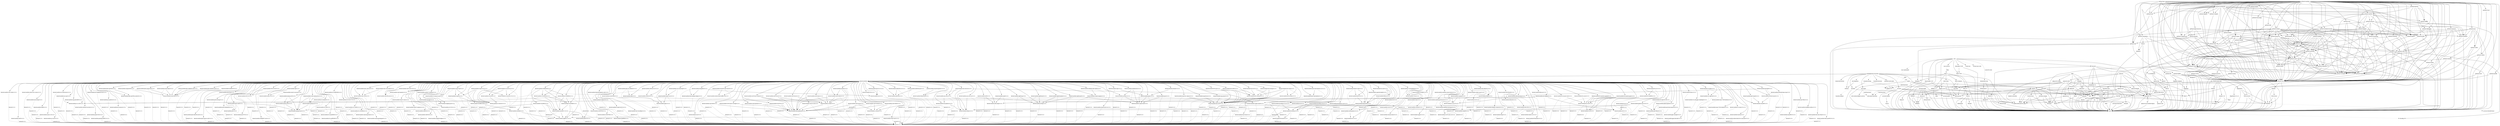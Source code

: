 digraph depends {
    node [shape=plaintext]
"busybox" -> "busybox-udhcpc" [style=dotted]
"busybox-hwclock" -> "update-rc.d" [style=dotted]
"busybox" -> "libc6"
"busybox-syslog" -> "busybox"
"busybox-syslog" -> "update-alternatives-opkg"
"busybox-syslog" -> "update-rc.d" [style=dotted]
"busybox" -> "update-alternatives-opkg"
"ca-certificates" -> "openssl"
"ca-certificates" -> "openssl-bin"
"dbus-1" -> "dbus-common"
"dbus-1" -> "dbus-tools"
"dbus-1" -> "initscripts-functions" [label="initd-functions"] [style=dashed]
"dbus-1" -> "libc6"
"dbus-1" -> "libdbus-1-3"
"dbus-1" -> "libexpat1"
"dbus-1" -> "libx11-6"
"dbus-1" -> "update-rc.d" [style=dotted]
"dbus-common" -> "base-files"
"dbus-common" -> "base-passwd"
"dbus-common" -> "shadow"
"dbus-tools" -> "libc6"
"dbus-tools" -> "libdbus-1-3"
"eudev" -> "kmod"
"eudev" -> "libblkid1"
"eudev" -> "libc6"
"eudev" -> "libkmod2"
"eudev" -> "update-rc.d" [style=dotted]
"hello" -> "libc6"
"init-ifupdown" -> "netbase"
"init-ifupdown" -> "update-rc.d" [style=dotted]
"initscripts" -> "initscripts-functions" [label="initd-functions"] [style=dashed]
"initscripts" -> "initscripts-functions" [style=dotted]
"initscripts" -> "init-system-helpers-service"
"kernel-module-adv7511-6.13.1" -> "kernel-6.13.1" [label="kernel-6.13.1"] [style=dashed]
"kernel-module-adv7511-6.13.1" -> "kernel-module-cec-6.13.1"
"kernel-module-adxl34x-6.13.1" -> "kernel-6.13.1" [label="kernel-6.13.1"] [style=dashed]
"kernel-module-adxl34x-i2c-6.13.1" -> "kernel-6.13.1" [label="kernel-6.13.1"] [style=dashed]
"kernel-module-adxl34x-i2c-6.13.1" -> "kernel-module-adxl34x-6.13.1"
"kernel-module-adxl34x-spi-6.13.1" -> "kernel-6.13.1" [label="kernel-6.13.1"] [style=dashed]
"kernel-module-adxl34x-spi-6.13.1" -> "kernel-module-adxl34x-6.13.1"
"kernel-module-aes-arm-6.13.1" -> "kernel-6.13.1" [label="kernel-6.13.1"] [style=dashed]
"kernel-module-aes-arm-6.13.1" -> "kernel-module-aes-generic-6.13.1"
"kernel-module-aes-arm-6.13.1" -> "kernel-module-libaes-6.13.1"
"kernel-module-aes-arm-bs-6.13.1" -> "kernel-6.13.1" [label="kernel-6.13.1"] [style=dashed]
"kernel-module-aes-arm-bs-6.13.1" -> "kernel-module-aes-arm-6.13.1"
"kernel-module-aes-arm-bs-6.13.1" -> "kernel-module-crypto-simd-6.13.1"
"kernel-module-aes-arm-bs-6.13.1" -> "kernel-module-libaes-6.13.1"
"kernel-module-aes-arm-ce-6.13.1" -> "kernel-6.13.1" [label="kernel-6.13.1"] [style=dashed]
"kernel-module-aes-arm-ce-6.13.1" -> "kernel-module-crypto-simd-6.13.1"
"kernel-module-aes-arm-ce-6.13.1" -> "kernel-module-libaes-6.13.1"
"kernel-module-aes-generic-6.13.1" -> "kernel-6.13.1" [label="kernel-6.13.1"] [style=dashed]
"kernel-module-aes-generic-6.13.1" -> "kernel-module-libaes-6.13.1"
"kernel-module-af-alg-6.13.1" -> "kernel-6.13.1" [label="kernel-6.13.1"] [style=dashed]
"kernel-module-ah6-6.13.1" -> "kernel-6.13.1" [label="kernel-6.13.1"] [style=dashed]
"kernel-module-ah6-6.13.1" -> "kernel-module-xfrm-algo-6.13.1"
"kernel-module-algif-aead-6.13.1" -> "kernel-6.13.1" [label="kernel-6.13.1"] [style=dashed]
"kernel-module-algif-aead-6.13.1" -> "kernel-module-af-alg-6.13.1"
"kernel-module-algif-aead-6.13.1" -> "kernel-module-crypto-null-6.13.1"
"kernel-module-algif-hash-6.13.1" -> "kernel-6.13.1" [label="kernel-6.13.1"] [style=dashed]
"kernel-module-algif-hash-6.13.1" -> "kernel-module-af-alg-6.13.1"
"kernel-module-algif-rng-6.13.1" -> "kernel-6.13.1" [label="kernel-6.13.1"] [style=dashed]
"kernel-module-algif-rng-6.13.1" -> "kernel-module-af-alg-6.13.1"
"kernel-module-algif-skcipher-6.13.1" -> "kernel-6.13.1" [label="kernel-6.13.1"] [style=dashed]
"kernel-module-algif-skcipher-6.13.1" -> "kernel-module-af-alg-6.13.1"
"kernel-module-amlogic-gxl-crypto-6.13.1" -> "kernel-6.13.1" [label="kernel-6.13.1"] [style=dashed]
"kernel-module-amlogic-gxl-crypto-6.13.1" -> "kernel-module-crypto-engine-6.13.1"
"kernel-module-atmel-mxt-ts-6.13.1" -> "kernel-6.13.1" [label="kernel-6.13.1"] [style=dashed]
"kernel-module-authenc-6.13.1" -> "kernel-6.13.1" [label="kernel-6.13.1"] [style=dashed]
"kernel-module-authenc-6.13.1" -> "kernel-module-crypto-null-6.13.1"
"kernel-module-authencesn-6.13.1" -> "kernel-6.13.1" [label="kernel-6.13.1"] [style=dashed]
"kernel-module-authencesn-6.13.1" -> "kernel-module-authenc-6.13.1"
"kernel-module-authencesn-6.13.1" -> "kernel-module-crypto-null-6.13.1"
"kernel-module-b53-common-6.13.1" -> "kernel-6.13.1" [label="kernel-6.13.1"] [style=dashed]
"kernel-module-b53-common-6.13.1" -> "kernel-module-dsa-core-6.13.1"
"kernel-module-b53-mdio-6.13.1" -> "kernel-6.13.1" [label="kernel-6.13.1"] [style=dashed]
"kernel-module-b53-mdio-6.13.1" -> "kernel-module-b53-common-6.13.1"
"kernel-module-b53-mdio-6.13.1" -> "kernel-module-dsa-core-6.13.1"
"kernel-module-b53-mmap-6.13.1" -> "kernel-6.13.1" [label="kernel-6.13.1"] [style=dashed]
"kernel-module-b53-mmap-6.13.1" -> "kernel-module-b53-common-6.13.1"
"kernel-module-b53-mmap-6.13.1" -> "kernel-module-dsa-core-6.13.1"
"kernel-module-b53-serdes-6.13.1" -> "kernel-6.13.1" [label="kernel-6.13.1"] [style=dashed]
"kernel-module-b53-spi-6.13.1" -> "kernel-6.13.1" [label="kernel-6.13.1"] [style=dashed]
"kernel-module-b53-spi-6.13.1" -> "kernel-module-b53-common-6.13.1"
"kernel-module-b53-spi-6.13.1" -> "kernel-module-dsa-core-6.13.1"
"kernel-module-b53-srab-6.13.1" -> "kernel-6.13.1" [label="kernel-6.13.1"] [style=dashed]
"kernel-module-b53-srab-6.13.1" -> "kernel-module-b53-common-6.13.1"
"kernel-module-b53-srab-6.13.1" -> "kernel-module-b53-serdes-6.13.1"
"kernel-module-b53-srab-6.13.1" -> "kernel-module-dsa-core-6.13.1"
"kernel-module-bcm7xxx-6.13.1" -> "kernel-6.13.1" [label="kernel-6.13.1"] [style=dashed]
"kernel-module-bcm-sf2-6.13.1" -> "kernel-6.13.1" [label="kernel-6.13.1"] [style=dashed]
"kernel-module-bcm-sf2-6.13.1" -> "kernel-module-b53-common-6.13.1"
"kernel-module-bcm-sf2-6.13.1" -> "kernel-module-dsa-core-6.13.1"
"kernel-module-bluetooth-6.13.1" -> "kernel-6.13.1" [label="kernel-6.13.1"] [style=dashed]
"kernel-module-bluetooth-6.13.1" -> "kernel-module-ecdh-generic-6.13.1"
"kernel-module-bluetooth-6.13.1" -> "kernel-module-libaes-6.13.1"
"kernel-module-bq27xxx-battery-6.13.1" -> "kernel-6.13.1" [label="kernel-6.13.1"] [style=dashed]
"kernel-module-bq27xxx-battery-i2c-6.13.1" -> "kernel-6.13.1" [label="kernel-6.13.1"] [style=dashed]
"kernel-module-bq27xxx-battery-i2c-6.13.1" -> "kernel-module-bq27xxx-battery-6.13.1"
"kernel-module-brcmfmac-6.13.1" -> "kernel-6.13.1" [label="kernel-6.13.1"] [style=dashed]
"kernel-module-brcmfmac-6.13.1" -> "kernel-module-brcmutil-6.13.1"
"kernel-module-brcmfmac-6.13.1" -> "kernel-module-cfg80211-6.13.1"
"kernel-module-brcmfmac-bca-6.13.1" -> "kernel-6.13.1" [label="kernel-6.13.1"] [style=dashed]
"kernel-module-brcmfmac-bca-6.13.1" -> "kernel-module-brcmfmac-6.13.1"
"kernel-module-brcmfmac-cyw-6.13.1" -> "kernel-6.13.1" [label="kernel-6.13.1"] [style=dashed]
"kernel-module-brcmfmac-cyw-6.13.1" -> "kernel-module-brcmfmac-6.13.1"
"kernel-module-brcmfmac-wcc-6.13.1" -> "kernel-6.13.1" [label="kernel-6.13.1"] [style=dashed]
"kernel-module-brcmfmac-wcc-6.13.1" -> "kernel-module-brcmfmac-6.13.1"
"kernel-module-brcmutil-6.13.1" -> "kernel-6.13.1" [label="kernel-6.13.1"] [style=dashed]
"kernel-module-btbcm-6.13.1" -> "kernel-6.13.1" [label="kernel-6.13.1"] [style=dashed]
"kernel-module-btbcm-6.13.1" -> "kernel-module-bluetooth-6.13.1"
"kernel-module-btmrvl-6.13.1" -> "kernel-6.13.1" [label="kernel-6.13.1"] [style=dashed]
"kernel-module-btmrvl-6.13.1" -> "kernel-module-bluetooth-6.13.1"
"kernel-module-btmrvl-sdio-6.13.1" -> "kernel-6.13.1" [label="kernel-6.13.1"] [style=dashed]
"kernel-module-btmrvl-sdio-6.13.1" -> "kernel-module-bluetooth-6.13.1"
"kernel-module-btmrvl-sdio-6.13.1" -> "kernel-module-btmrvl-6.13.1"
"kernel-module-capsule-loader-6.13.1" -> "kernel-6.13.1" [label="kernel-6.13.1"] [style=dashed]
"kernel-module-cbc-6.13.1" -> "kernel-6.13.1" [label="kernel-6.13.1"] [style=dashed]
"kernel-module-c-can-6.13.1" -> "kernel-6.13.1" [label="kernel-6.13.1"] [style=dashed]
"kernel-module-c-can-platform-6.13.1" -> "kernel-6.13.1" [label="kernel-6.13.1"] [style=dashed]
"kernel-module-c-can-platform-6.13.1" -> "kernel-module-c-can-6.13.1"
"kernel-module-ccm-6.13.1" -> "kernel-6.13.1" [label="kernel-6.13.1"] [style=dashed]
"kernel-module-cec-6.13.1" -> "kernel-6.13.1" [label="kernel-6.13.1"] [style=dashed]
"kernel-module-cfg80211-6.13.1" -> "kernel-6.13.1" [label="kernel-6.13.1"] [style=dashed]
"kernel-module-chacha-neon-6.13.1" -> "kernel-6.13.1" [label="kernel-6.13.1"] [style=dashed]
"kernel-module-cm36651-6.13.1" -> "kernel-6.13.1" [label="kernel-6.13.1"] [style=dashed]
"kernel-module-cmac-6.13.1" -> "kernel-6.13.1" [label="kernel-6.13.1"] [style=dashed]
"kernel-module-counter-6.13.1" -> "kernel-6.13.1" [label="kernel-6.13.1"] [style=dashed]
"kernel-module-cppi41-6.13.1" -> "kernel-6.13.1" [label="kernel-6.13.1"] [style=dashed]
"kernel-module-cpufreq-conservative-6.13.1" -> "kernel-6.13.1" [label="kernel-6.13.1"] [style=dashed]
"kernel-module-cpufreq-powersave-6.13.1" -> "kernel-6.13.1" [label="kernel-6.13.1"] [style=dashed]
"kernel-module-cpufreq-userspace-6.13.1" -> "kernel-6.13.1" [label="kernel-6.13.1"] [style=dashed]
"kernel-module-crc32-arm-ce-6.13.1" -> "kernel-6.13.1" [label="kernel-6.13.1"] [style=dashed]
"kernel-module-crc4-6.13.1" -> "kernel-6.13.1" [label="kernel-6.13.1"] [style=dashed]
"kernel-module-crc-ccitt-6.13.1" -> "kernel-6.13.1" [label="kernel-6.13.1"] [style=dashed]
"kernel-module-crc-itu-t-6.13.1" -> "kernel-6.13.1" [label="kernel-6.13.1"] [style=dashed]
"kernel-module-cryptd-6.13.1" -> "kernel-6.13.1" [label="kernel-6.13.1"] [style=dashed]
"kernel-module-crypto-engine-6.13.1" -> "kernel-6.13.1" [label="kernel-6.13.1"] [style=dashed]
"kernel-module-crypto-null-6.13.1" -> "kernel-6.13.1" [label="kernel-6.13.1"] [style=dashed]
"kernel-module-crypto-simd-6.13.1" -> "kernel-6.13.1" [label="kernel-6.13.1"] [style=dashed]
"kernel-module-crypto-simd-6.13.1" -> "kernel-module-cryptd-6.13.1"
"kernel-module-crypto-user-6.13.1" -> "kernel-6.13.1" [label="kernel-6.13.1"] [style=dashed]
"kernel-module-ctr-6.13.1" -> "kernel-6.13.1" [label="kernel-6.13.1"] [style=dashed]
"kernel-module-cyapatp-6.13.1" -> "kernel-6.13.1" [label="kernel-6.13.1"] [style=dashed]
"kernel-module-cyapatp-6.13.1" -> "kernel-module-crc-itu-t-6.13.1"
"kernel-module-des-generic-6.13.1" -> "kernel-6.13.1" [label="kernel-6.13.1"] [style=dashed]
"kernel-module-des-generic-6.13.1" -> "kernel-module-libdes-6.13.1"
"kernel-module-display-connector-6.13.1" -> "kernel-6.13.1" [label="kernel-6.13.1"] [style=dashed]
"kernel-module-drbg-6.13.1" -> "kernel-6.13.1" [label="kernel-6.13.1"] [style=dashed]
"kernel-module-drm-display-helper-6.13.1" -> "kernel-6.13.1" [label="kernel-6.13.1"] [style=dashed]
"kernel-module-dsa-core-6.13.1" -> "kernel-6.13.1" [label="kernel-6.13.1"] [style=dashed]
"kernel-module-ecc-6.13.1" -> "kernel-6.13.1" [label="kernel-6.13.1"] [style=dashed]
"kernel-module-ecdh-generic-6.13.1" -> "kernel-6.13.1" [label="kernel-6.13.1"] [style=dashed]
"kernel-module-ecdh-generic-6.13.1" -> "kernel-module-ecc-6.13.1"
"kernel-module-echainiv-6.13.1" -> "kernel-6.13.1" [label="kernel-6.13.1"] [style=dashed]
"kernel-module-echainiv-6.13.1" -> "kernel-module-geniv-6.13.1"
"kernel-module-edt-ft5x06-6.13.1" -> "kernel-6.13.1" [label="kernel-6.13.1"] [style=dashed]
"kernel-module-efivarfs-6.13.1" -> "kernel-6.13.1" [label="kernel-6.13.1"] [style=dashed]
"kernel-module-ehci-fsl-6.13.1" -> "kernel-6.13.1" [label="kernel-6.13.1"] [style=dashed]
"kernel-module-elants-i2c-6.13.1" -> "kernel-6.13.1" [label="kernel-6.13.1"] [style=dashed]
"kernel-module-esp6-6.13.1" -> "kernel-6.13.1" [label="kernel-6.13.1"] [style=dashed]
"kernel-module-esp6-6.13.1" -> "kernel-module-xfrm-algo-6.13.1"
"kernel-module-ff-memless-6.13.1" -> "kernel-6.13.1" [label="kernel-6.13.1"] [style=dashed]
"kernel-module-flexcan-6.13.1" -> "kernel-6.13.1" [label="kernel-6.13.1"] [style=dashed]
"kernel-module-fsi-core-6.13.1" -> "kernel-6.13.1" [label="kernel-6.13.1"] [style=dashed]
"kernel-module-fsi-core-6.13.1" -> "kernel-module-crc4-6.13.1"
"kernel-module-fsi-master-aspeed-6.13.1" -> "kernel-6.13.1" [label="kernel-6.13.1"] [style=dashed]
"kernel-module-fsi-master-aspeed-6.13.1" -> "kernel-module-fsi-core-6.13.1"
"kernel-module-fsi-master-gpio-6.13.1" -> "kernel-6.13.1" [label="kernel-6.13.1"] [style=dashed]
"kernel-module-fsi-master-gpio-6.13.1" -> "kernel-module-crc4-6.13.1"
"kernel-module-fsi-master-gpio-6.13.1" -> "kernel-module-fsi-core-6.13.1"
"kernel-module-fsi-master-hub-6.13.1" -> "kernel-6.13.1" [label="kernel-6.13.1"] [style=dashed]
"kernel-module-fsi-master-hub-6.13.1" -> "kernel-module-fsi-core-6.13.1"
"kernel-module-fsi-occ-6.13.1" -> "kernel-6.13.1" [label="kernel-6.13.1"] [style=dashed]
"kernel-module-fsi-occ-6.13.1" -> "kernel-module-fsi-sbefifo-6.13.1"
"kernel-module-fsi-sbefifo-6.13.1" -> "kernel-6.13.1" [label="kernel-6.13.1"] [style=dashed]
"kernel-module-fsi-sbefifo-6.13.1" -> "kernel-module-fsi-core-6.13.1"
"kernel-module-fsi-scom-6.13.1" -> "kernel-6.13.1" [label="kernel-6.13.1"] [style=dashed]
"kernel-module-fsi-scom-6.13.1" -> "kernel-module-fsi-core-6.13.1"
"kernel-module-fsl-mph-dr-of-6.13.1" -> "kernel-6.13.1" [label="kernel-6.13.1"] [style=dashed]
"kernel-module-gcm-6.13.1" -> "kernel-6.13.1" [label="kernel-6.13.1"] [style=dashed]
"kernel-module-gcm-6.13.1" -> "kernel-module-crypto-null-6.13.1"
"kernel-module-geniv-6.13.1" -> "kernel-6.13.1" [label="kernel-6.13.1"] [style=dashed]
"kernel-module-geniv-6.13.1" -> "kernel-module-crypto-null-6.13.1"
"kernel-module-g-ether-6.13.1" -> "kernel-6.13.1" [label="kernel-6.13.1"] [style=dashed]
"kernel-module-g-ether-6.13.1" -> "kernel-module-libcomposite-6.13.1"
"kernel-module-g-ether-6.13.1" -> "kernel-module-u-ether-6.13.1"
"kernel-module-g-ether-6.13.1" -> "kernel-module-usb-f-rndis-6.13.1"
"kernel-module-gf128mul-6.13.1" -> "kernel-6.13.1" [label="kernel-6.13.1"] [style=dashed]
"kernel-module-ghash-arm-ce-6.13.1" -> "kernel-6.13.1" [label="kernel-6.13.1"] [style=dashed]
"kernel-module-ghash-arm-ce-6.13.1" -> "kernel-module-cryptd-6.13.1"
"kernel-module-ghash-arm-ce-6.13.1" -> "kernel-module-gf128mul-6.13.1"
"kernel-module-ghash-arm-ce-6.13.1" -> "kernel-module-libaes-6.13.1"
"kernel-module-ghash-generic-6.13.1" -> "kernel-6.13.1" [label="kernel-6.13.1"] [style=dashed]
"kernel-module-ghash-generic-6.13.1" -> "kernel-module-gf128mul-6.13.1"
"kernel-module-governor-passive-6.13.1" -> "kernel-6.13.1" [label="kernel-6.13.1"] [style=dashed]
"kernel-module-gpio-charger-6.13.1" -> "kernel-6.13.1" [label="kernel-6.13.1"] [style=dashed]
"kernel-module-gpio-decoder-6.13.1" -> "kernel-6.13.1" [label="kernel-6.13.1"] [style=dashed]
"kernel-module-hci-6.13.1" -> "kernel-6.13.1" [label="kernel-6.13.1"] [style=dashed]
"kernel-module-hci-6.13.1" -> "kernel-module-nfc-6.13.1"
"kernel-module-hci-uart-6.13.1" -> "kernel-6.13.1" [label="kernel-6.13.1"] [style=dashed]
"kernel-module-hci-uart-6.13.1" -> "kernel-module-bluetooth-6.13.1"
"kernel-module-hci-uart-6.13.1" -> "kernel-module-btbcm-6.13.1"
"kernel-module-hmac-6.13.1" -> "kernel-6.13.1" [label="kernel-6.13.1"] [style=dashed]
"kernel-module-i2c-algo-bit-6.13.1" -> "kernel-6.13.1" [label="kernel-6.13.1"] [style=dashed]
"kernel-module-i2c-arb-gpio-challenge-6.13.1" -> "kernel-6.13.1" [label="kernel-6.13.1"] [style=dashed]
"kernel-module-i2c-emev2-6.13.1" -> "kernel-6.13.1" [label="kernel-6.13.1"] [style=dashed]
"kernel-module-i2c-gpio-6.13.1" -> "kernel-6.13.1" [label="kernel-6.13.1"] [style=dashed]
"kernel-module-i2c-gpio-6.13.1" -> "kernel-module-i2c-algo-bit-6.13.1"
"kernel-module-ina2xx-6.13.1" -> "kernel-6.13.1" [label="kernel-6.13.1"] [style=dashed]
"kernel-module-industrialio-buffer-cb-6.13.1" -> "kernel-6.13.1" [label="kernel-6.13.1"] [style=dashed]
"kernel-module-industrialio-hw-consumer-6.13.1" -> "kernel-6.13.1" [label="kernel-6.13.1"] [style=dashed]
"kernel-module-ip6-tunnel-6.13.1" -> "kernel-6.13.1" [label="kernel-6.13.1"] [style=dashed]
"kernel-module-ip6-tunnel-6.13.1" -> "kernel-module-tunnel6-6.13.1"
"kernel-module-ipcomp6-6.13.1" -> "kernel-6.13.1" [label="kernel-6.13.1"] [style=dashed]
"kernel-module-ipcomp6-6.13.1" -> "kernel-module-xfrm6-tunnel-6.13.1"
"kernel-module-ipcomp6-6.13.1" -> "kernel-module-xfrm-ipcomp-6.13.1"
"kernel-module-jitterentropy-rng-6.13.1" -> "kernel-6.13.1" [label="kernel-6.13.1"] [style=dashed]
"kernel-module-lan78xx-6.13.1" -> "kernel-6.13.1" [label="kernel-6.13.1"] [style=dashed]
"kernel-module-lan966x-serdes-6.13.1" -> "kernel-6.13.1" [label="kernel-6.13.1"] [style=dashed]
"kernel-module-led-class-flash-6.13.1" -> "kernel-6.13.1" [label="kernel-6.13.1"] [style=dashed]
"kernel-module-leds-pca9532-6.13.1" -> "kernel-6.13.1" [label="kernel-6.13.1"] [style=dashed]
"kernel-module-libaes-6.13.1" -> "kernel-6.13.1" [label="kernel-6.13.1"] [style=dashed]
"kernel-module-libarc4-6.13.1" -> "kernel-6.13.1" [label="kernel-6.13.1"] [style=dashed]
"kernel-module-libcomposite-6.13.1" -> "kernel-6.13.1" [label="kernel-6.13.1"] [style=dashed]
"kernel-module-libdes-6.13.1" -> "kernel-6.13.1" [label="kernel-6.13.1"] [style=dashed]
"kernel-module-libsha256-6.13.1" -> "kernel-6.13.1" [label="kernel-6.13.1"] [style=dashed]
"kernel-module-lvds-codec-6.13.1" -> "kernel-6.13.1" [label="kernel-6.13.1"] [style=dashed]
"kernel-module-mac80211-6.13.1" -> "kernel-6.13.1" [label="kernel-6.13.1"] [style=dashed]
"kernel-module-mac80211-6.13.1" -> "kernel-module-cfg80211-6.13.1"
"kernel-module-mac80211-6.13.1" -> "kernel-module-libarc4-6.13.1"
"kernel-module-max17040-battery-6.13.1" -> "kernel-6.13.1" [label="kernel-6.13.1"] [style=dashed]
"kernel-module-max17042-battery-6.13.1" -> "kernel-6.13.1" [label="kernel-6.13.1"] [style=dashed]
"kernel-module-max8952-6.13.1" -> "kernel-6.13.1" [label="kernel-6.13.1"] [style=dashed]
"kernel-module-md5-6.13.1" -> "kernel-6.13.1" [label="kernel-6.13.1"] [style=dashed]
"kernel-module-mdio-i2c-6.13.1" -> "kernel-6.13.1" [label="kernel-6.13.1"] [style=dashed]
"kernel-module-mdio-mscc-miim-6.13.1" -> "kernel-6.13.1" [label="kernel-6.13.1"] [style=dashed]
"kernel-module-microchip-6.13.1" -> "kernel-6.13.1" [label="kernel-6.13.1"] [style=dashed]
"kernel-module-mip6-6.13.1" -> "kernel-6.13.1" [label="kernel-6.13.1"] [style=dashed]
"kernel-module-mms114-6.13.1" -> "kernel-6.13.1" [label="kernel-6.13.1"] [style=dashed]
"kernel-module-musb-dsps-6.13.1" -> "kernel-6.13.1" [label="kernel-6.13.1"] [style=dashed]
"kernel-module-musb-dsps-6.13.1" -> "kernel-module-musb-hdrc-6.13.1"
"kernel-module-musb-hdrc-6.13.1" -> "kernel-6.13.1" [label="kernel-6.13.1"] [style=dashed]
"kernel-module-mwifiex-6.13.1" -> "kernel-6.13.1" [label="kernel-6.13.1"] [style=dashed]
"kernel-module-mwifiex-6.13.1" -> "kernel-module-cfg80211-6.13.1"
"kernel-module-mwifiex-sdio-6.13.1" -> "kernel-6.13.1" [label="kernel-6.13.1"] [style=dashed]
"kernel-module-mwifiex-sdio-6.13.1" -> "kernel-module-mwifiex-6.13.1"
"kernel-module-nci-6.13.1" -> "kernel-6.13.1" [label="kernel-6.13.1"] [style=dashed]
"kernel-module-nci-6.13.1" -> "kernel-module-nfc-6.13.1"
"kernel-module-nci-spi-6.13.1" -> "kernel-6.13.1" [label="kernel-6.13.1"] [style=dashed]
"kernel-module-nci-spi-6.13.1" -> "kernel-module-crc-ccitt-6.13.1"
"kernel-module-nci-uart-6.13.1" -> "kernel-6.13.1" [label="kernel-6.13.1"] [style=dashed]
"kernel-module-nfc-6.13.1" -> "kernel-6.13.1" [label="kernel-6.13.1"] [style=dashed]
"kernel-module-nfc-digital-6.13.1" -> "kernel-6.13.1" [label="kernel-6.13.1"] [style=dashed]
"kernel-module-nfc-digital-6.13.1" -> "kernel-module-crc-ccitt-6.13.1"
"kernel-module-nfc-digital-6.13.1" -> "kernel-module-crc-itu-t-6.13.1"
"kernel-module-nfc-digital-6.13.1" -> "kernel-module-nfc-6.13.1"
"kernel-module-ntc-thermistor-6.13.1" -> "kernel-6.13.1" [label="kernel-6.13.1"] [style=dashed]
"kernel-module-nxp-ptn3460-6.13.1" -> "kernel-6.13.1" [label="kernel-6.13.1"] [style=dashed]
"kernel-module-omap2430-6.13.1" -> "kernel-6.13.1" [label="kernel-6.13.1"] [style=dashed]
"kernel-module-omap2430-6.13.1" -> "kernel-module-musb-hdrc-6.13.1"
"kernel-module-omapdrm-6.13.1" -> "kernel-6.13.1" [label="kernel-6.13.1"] [style=dashed]
"kernel-module-omapdrm-6.13.1" -> "kernel-module-cec-6.13.1"
"kernel-module-omapdrm-6.13.1" -> "kernel-module-drm-display-helper-6.13.1"
"kernel-module-onboard-usb-dev-6.13.1" -> "kernel-6.13.1" [label="kernel-6.13.1"] [style=dashed]
"kernel-module-panel-lvds-6.13.1" -> "kernel-6.13.1" [label="kernel-6.13.1"] [style=dashed]
"kernel-module-parade-ps8622-6.13.1" -> "kernel-6.13.1" [label="kernel-6.13.1"] [style=dashed]
"kernel-module-pci-endpoint-test-6.13.1" -> "kernel-6.13.1" [label="kernel-6.13.1"] [style=dashed]
"kernel-module-pci-epf-test-6.13.1" -> "kernel-6.13.1" [label="kernel-6.13.1"] [style=dashed]
"kernel-module-pci-meson-6.13.1" -> "kernel-6.13.1" [label="kernel-6.13.1"] [style=dashed]
"kernel-module-phy-am335x-6.13.1" -> "kernel-6.13.1" [label="kernel-6.13.1"] [style=dashed]
"kernel-module-phy-am335x-6.13.1" -> "kernel-module-phy-am335x-control-6.13.1"
"kernel-module-phy-am335x-control-6.13.1" -> "kernel-6.13.1" [label="kernel-6.13.1"] [style=dashed]
"kernel-module-phy-cpcap-usb-6.13.1" -> "kernel-6.13.1" [label="kernel-6.13.1"] [style=dashed]
"kernel-module-phy-cpcap-usb-6.13.1" -> "kernel-module-musb-hdrc-6.13.1"
"kernel-module-phy-dm816x-usb-6.13.1" -> "kernel-6.13.1" [label="kernel-6.13.1"] [style=dashed]
"kernel-module-phy-exynos-usb2-6.13.1" -> "kernel-6.13.1" [label="kernel-6.13.1"] [style=dashed]
"kernel-module-phy-twl4030-usb-6.13.1" -> "kernel-6.13.1" [label="kernel-6.13.1"] [style=dashed]
"kernel-module-phy-twl4030-usb-6.13.1" -> "kernel-module-musb-hdrc-6.13.1"
"kernel-module-phy-twl6030-usb-6.13.1" -> "kernel-6.13.1" [label="kernel-6.13.1"] [style=dashed]
"kernel-module-phy-twl6030-usb-6.13.1" -> "kernel-module-musb-hdrc-6.13.1"
"kernel-module-pwm-fan-6.13.1" -> "kernel-6.13.1" [label="kernel-6.13.1"] [style=dashed]
"kernel-module-pwm-tiecap-6.13.1" -> "kernel-6.13.1" [label="kernel-6.13.1"] [style=dashed]
"kernel-module-pwm-tiehrpwm-6.13.1" -> "kernel-6.13.1" [label="kernel-6.13.1"] [style=dashed]
"kernel-module-qrtr-6.13.1" -> "kernel-6.13.1" [label="kernel-6.13.1"] [style=dashed]
"kernel-module-qrtr-smd-6.13.1" -> "kernel-6.13.1" [label="kernel-6.13.1"] [style=dashed]
"kernel-module-qrtr-smd-6.13.1" -> "kernel-module-qrtr-6.13.1"
"kernel-module-qrtr-smd-6.13.1" -> "kernel-module-rpmsg-core-6.13.1"
"kernel-module-qt1070-6.13.1" -> "kernel-6.13.1" [label="kernel-6.13.1"] [style=dashed]
"kernel-module-r8152-6.13.1" -> "kernel-6.13.1" [label="kernel-6.13.1"] [style=dashed]
"kernel-module-r8153-ecm-6.13.1" -> "kernel-6.13.1" [label="kernel-6.13.1"] [style=dashed]
"kernel-module-r8153-ecm-6.13.1" -> "kernel-module-r8152-6.13.1"
"kernel-module-r8a66597-hcd-6.13.1" -> "kernel-6.13.1" [label="kernel-6.13.1"] [style=dashed]
"kernel-module-regmap-spi-6.13.1" -> "kernel-6.13.1" [label="kernel-6.13.1"] [style=dashed]
"kernel-module-reset-ti-syscon-6.13.1" -> "kernel-6.13.1" [label="kernel-6.13.1"] [style=dashed]
"kernel-module-resistive-adc-touch-6.13.1" -> "kernel-6.13.1" [label="kernel-6.13.1"] [style=dashed]
"kernel-module-resistive-adc-touch-6.13.1" -> "kernel-module-industrialio-buffer-cb-6.13.1"
"kernel-module-rpmsg-char-6.13.1" -> "kernel-6.13.1" [label="kernel-6.13.1"] [style=dashed]
"kernel-module-rpmsg-char-6.13.1" -> "kernel-module-rpmsg-core-6.13.1"
"kernel-module-rpmsg-core-6.13.1" -> "kernel-6.13.1" [label="kernel-6.13.1"] [style=dashed]
"kernel-module-rpmsg-ctrl-6.13.1" -> "kernel-6.13.1" [label="kernel-6.13.1"] [style=dashed]
"kernel-module-rpmsg-ctrl-6.13.1" -> "kernel-module-rpmsg-char-6.13.1"
"kernel-module-rpmsg-ctrl-6.13.1" -> "kernel-module-rpmsg-core-6.13.1"
"kernel-module-rpmsg-ns-6.13.1" -> "kernel-6.13.1" [label="kernel-6.13.1"] [style=dashed]
"kernel-module-rpmsg-ns-6.13.1" -> "kernel-module-rpmsg-core-6.13.1"
"kernel-module-rt2800lib-6.13.1" -> "kernel-6.13.1" [label="kernel-6.13.1"] [style=dashed]
"kernel-module-rt2800lib-6.13.1" -> "kernel-module-crc-ccitt-6.13.1"
"kernel-module-rt2800lib-6.13.1" -> "kernel-module-mac80211-6.13.1"
"kernel-module-rt2800lib-6.13.1" -> "kernel-module-rt2x00lib-6.13.1"
"kernel-module-rt2800usb-6.13.1" -> "kernel-6.13.1" [label="kernel-6.13.1"] [style=dashed]
"kernel-module-rt2800usb-6.13.1" -> "kernel-module-mac80211-6.13.1"
"kernel-module-rt2800usb-6.13.1" -> "kernel-module-rt2800lib-6.13.1"
"kernel-module-rt2800usb-6.13.1" -> "kernel-module-rt2x00lib-6.13.1"
"kernel-module-rt2800usb-6.13.1" -> "kernel-module-rt2x00usb-6.13.1"
"kernel-module-rt2x00lib-6.13.1" -> "kernel-6.13.1" [label="kernel-6.13.1"] [style=dashed]
"kernel-module-rt2x00lib-6.13.1" -> "kernel-module-cfg80211-6.13.1"
"kernel-module-rt2x00lib-6.13.1" -> "kernel-module-mac80211-6.13.1"
"kernel-module-rt2x00usb-6.13.1" -> "kernel-6.13.1" [label="kernel-6.13.1"] [style=dashed]
"kernel-module-rt2x00usb-6.13.1" -> "kernel-module-mac80211-6.13.1"
"kernel-module-rt2x00usb-6.13.1" -> "kernel-module-rt2x00lib-6.13.1"
"kernel-module-rtc-bq32k-6.13.1" -> "kernel-6.13.1" [label="kernel-6.13.1"] [style=dashed]
"kernel-module-rtc-efi-6.13.1" -> "kernel-6.13.1" [label="kernel-6.13.1"] [style=dashed]
"kernel-module-rtc-hym8563-6.13.1" -> "kernel-6.13.1" [label="kernel-6.13.1"] [style=dashed]
"kernel-module-rtc-pcf85063-6.13.1" -> "kernel-6.13.1" [label="kernel-6.13.1"] [style=dashed]
"kernel-module-rtc-pcf85363-6.13.1" -> "kernel-6.13.1" [label="kernel-6.13.1"] [style=dashed]
"kernel-module-rtc-rs5c372-6.13.1" -> "kernel-6.13.1" [label="kernel-6.13.1"] [style=dashed]
"kernel-module-rtc-rx8581-6.13.1" -> "kernel-6.13.1" [label="kernel-6.13.1"] [style=dashed]
"kernel-module-rtc-s35390a-6.13.1" -> "kernel-6.13.1" [label="kernel-6.13.1"] [style=dashed]
"kernel-module-s3fwrn5-6.13.1" -> "kernel-6.13.1" [label="kernel-6.13.1"] [style=dashed]
"kernel-module-s3fwrn5-6.13.1" -> "kernel-module-nci-6.13.1"
"kernel-module-s3fwrn5-i2c-6.13.1" -> "kernel-6.13.1" [label="kernel-6.13.1"] [style=dashed]
"kernel-module-s3fwrn5-i2c-6.13.1" -> "kernel-module-s3fwrn5-6.13.1"
"kernel-module-samsung-dsim-6.13.1" -> "kernel-6.13.1" [label="kernel-6.13.1"] [style=dashed]
"kernel-module-samsung-keypad-6.13.1" -> "kernel-6.13.1" [label="kernel-6.13.1"] [style=dashed]
"kernel-module-seqiv-6.13.1" -> "kernel-6.13.1" [label="kernel-6.13.1"] [style=dashed]
"kernel-module-seqiv-6.13.1" -> "kernel-module-geniv-6.13.1"
"kernel-module-sfp-6.13.1" -> "kernel-6.13.1" [label="kernel-6.13.1"] [style=dashed]
"kernel-module-sfp-6.13.1" -> "kernel-module-mdio-i2c-6.13.1"
"kernel-module-sha1-arm-6.13.1" -> "kernel-6.13.1" [label="kernel-6.13.1"] [style=dashed]
"kernel-module-sha1-arm-ce-6.13.1" -> "kernel-6.13.1" [label="kernel-6.13.1"] [style=dashed]
"kernel-module-sha1-arm-ce-6.13.1" -> "kernel-module-sha1-arm-6.13.1"
"kernel-module-sha1-arm-neon-6.13.1" -> "kernel-6.13.1" [label="kernel-6.13.1"] [style=dashed]
"kernel-module-sha1-arm-neon-6.13.1" -> "kernel-module-sha1-arm-6.13.1"
"kernel-module-sha256-arm-6.13.1" -> "kernel-6.13.1" [label="kernel-6.13.1"] [style=dashed]
"kernel-module-sha256-generic-6.13.1" -> "kernel-6.13.1" [label="kernel-6.13.1"] [style=dashed]
"kernel-module-sha256-generic-6.13.1" -> "kernel-module-libsha256-6.13.1"
"kernel-module-sha2-arm-ce-6.13.1" -> "kernel-6.13.1" [label="kernel-6.13.1"] [style=dashed]
"kernel-module-sha2-arm-ce-6.13.1" -> "kernel-module-sha256-arm-6.13.1"
"kernel-module-sha3-generic-6.13.1" -> "kernel-6.13.1" [label="kernel-6.13.1"] [style=dashed]
"kernel-module-sha512-arm-6.13.1" -> "kernel-6.13.1" [label="kernel-6.13.1"] [style=dashed]
"kernel-module-sha512-generic-6.13.1" -> "kernel-6.13.1" [label="kernel-6.13.1"] [style=dashed]
"kernel-module-sii902x-6.13.1" -> "kernel-6.13.1" [label="kernel-6.13.1"] [style=dashed]
"kernel-module-sii9234-6.13.1" -> "kernel-6.13.1" [label="kernel-6.13.1"] [style=dashed]
"kernel-module-simple-bridge-6.13.1" -> "kernel-6.13.1" [label="kernel-6.13.1"] [style=dashed]
"kernel-modules" -> "kernel-module-adv7511-6.13.1"
"kernel-modules" -> "kernel-module-adxl34x-6.13.1"
"kernel-modules" -> "kernel-module-adxl34x-i2c-6.13.1"
"kernel-modules" -> "kernel-module-adxl34x-spi-6.13.1"
"kernel-modules" -> "kernel-module-aes-arm-6.13.1"
"kernel-modules" -> "kernel-module-aes-arm-bs-6.13.1"
"kernel-modules" -> "kernel-module-aes-arm-ce-6.13.1"
"kernel-modules" -> "kernel-module-aes-generic-6.13.1"
"kernel-modules" -> "kernel-module-af-alg-6.13.1"
"kernel-modules" -> "kernel-module-ah6-6.13.1"
"kernel-modules" -> "kernel-module-algif-aead-6.13.1"
"kernel-modules" -> "kernel-module-algif-hash-6.13.1"
"kernel-modules" -> "kernel-module-algif-rng-6.13.1"
"kernel-modules" -> "kernel-module-algif-skcipher-6.13.1"
"kernel-modules" -> "kernel-module-amlogic-gxl-crypto-6.13.1"
"kernel-modules" -> "kernel-module-atmel-mxt-ts-6.13.1"
"kernel-modules" -> "kernel-module-authenc-6.13.1"
"kernel-modules" -> "kernel-module-authencesn-6.13.1"
"kernel-modules" -> "kernel-module-b53-common-6.13.1"
"kernel-modules" -> "kernel-module-b53-mdio-6.13.1"
"kernel-modules" -> "kernel-module-b53-mmap-6.13.1"
"kernel-modules" -> "kernel-module-b53-serdes-6.13.1"
"kernel-modules" -> "kernel-module-b53-spi-6.13.1"
"kernel-modules" -> "kernel-module-b53-srab-6.13.1"
"kernel-modules" -> "kernel-module-bcm7xxx-6.13.1"
"kernel-modules" -> "kernel-module-bcm-sf2-6.13.1"
"kernel-modules" -> "kernel-module-bluetooth-6.13.1"
"kernel-modules" -> "kernel-module-bq27xxx-battery-6.13.1"
"kernel-modules" -> "kernel-module-bq27xxx-battery-i2c-6.13.1"
"kernel-modules" -> "kernel-module-brcmfmac-6.13.1"
"kernel-modules" -> "kernel-module-brcmfmac-bca-6.13.1"
"kernel-modules" -> "kernel-module-brcmfmac-cyw-6.13.1"
"kernel-modules" -> "kernel-module-brcmfmac-wcc-6.13.1"
"kernel-modules" -> "kernel-module-brcmutil-6.13.1"
"kernel-modules" -> "kernel-module-btbcm-6.13.1"
"kernel-modules" -> "kernel-module-btmrvl-6.13.1"
"kernel-modules" -> "kernel-module-btmrvl-sdio-6.13.1"
"kernel-modules" -> "kernel-module-capsule-loader-6.13.1"
"kernel-modules" -> "kernel-module-cbc-6.13.1"
"kernel-modules" -> "kernel-module-c-can-6.13.1"
"kernel-modules" -> "kernel-module-c-can-platform-6.13.1"
"kernel-modules" -> "kernel-module-ccm-6.13.1"
"kernel-modules" -> "kernel-module-cec-6.13.1"
"kernel-modules" -> "kernel-module-cfg80211-6.13.1"
"kernel-modules" -> "kernel-module-chacha-neon-6.13.1"
"kernel-modules" -> "kernel-module-cm36651-6.13.1"
"kernel-modules" -> "kernel-module-cmac-6.13.1"
"kernel-modules" -> "kernel-module-counter-6.13.1"
"kernel-modules" -> "kernel-module-cppi41-6.13.1"
"kernel-modules" -> "kernel-module-cpufreq-conservative-6.13.1"
"kernel-modules" -> "kernel-module-cpufreq-powersave-6.13.1"
"kernel-modules" -> "kernel-module-cpufreq-userspace-6.13.1"
"kernel-modules" -> "kernel-module-crc32-arm-ce-6.13.1"
"kernel-modules" -> "kernel-module-crc4-6.13.1"
"kernel-modules" -> "kernel-module-crc-ccitt-6.13.1"
"kernel-modules" -> "kernel-module-crc-itu-t-6.13.1"
"kernel-modules" -> "kernel-module-cryptd-6.13.1"
"kernel-modules" -> "kernel-module-crypto-engine-6.13.1"
"kernel-modules" -> "kernel-module-crypto-null-6.13.1"
"kernel-modules" -> "kernel-module-crypto-simd-6.13.1"
"kernel-modules" -> "kernel-module-crypto-user-6.13.1"
"kernel-modules" -> "kernel-module-ctr-6.13.1"
"kernel-modules" -> "kernel-module-cyapatp-6.13.1"
"kernel-modules" -> "kernel-module-des-generic-6.13.1"
"kernel-modules" -> "kernel-module-display-connector-6.13.1"
"kernel-modules" -> "kernel-module-drbg-6.13.1"
"kernel-modules" -> "kernel-module-drm-display-helper-6.13.1"
"kernel-modules" -> "kernel-module-dsa-core-6.13.1"
"kernel-modules" -> "kernel-module-ecc-6.13.1"
"kernel-modules" -> "kernel-module-ecdh-generic-6.13.1"
"kernel-modules" -> "kernel-module-echainiv-6.13.1"
"kernel-modules" -> "kernel-module-edt-ft5x06-6.13.1"
"kernel-modules" -> "kernel-module-efivarfs-6.13.1"
"kernel-modules" -> "kernel-module-ehci-fsl-6.13.1"
"kernel-modules" -> "kernel-module-elants-i2c-6.13.1"
"kernel-modules" -> "kernel-module-esp6-6.13.1"
"kernel-modules" -> "kernel-module-ff-memless-6.13.1"
"kernel-modules" -> "kernel-module-flexcan-6.13.1"
"kernel-modules" -> "kernel-module-fsi-core-6.13.1"
"kernel-modules" -> "kernel-module-fsi-master-aspeed-6.13.1"
"kernel-modules" -> "kernel-module-fsi-master-gpio-6.13.1"
"kernel-modules" -> "kernel-module-fsi-master-hub-6.13.1"
"kernel-modules" -> "kernel-module-fsi-occ-6.13.1"
"kernel-modules" -> "kernel-module-fsi-sbefifo-6.13.1"
"kernel-modules" -> "kernel-module-fsi-scom-6.13.1"
"kernel-modules" -> "kernel-module-fsl-mph-dr-of-6.13.1"
"kernel-modules" -> "kernel-module-gcm-6.13.1"
"kernel-modules" -> "kernel-module-geniv-6.13.1"
"kernel-modules" -> "kernel-module-g-ether-6.13.1"
"kernel-modules" -> "kernel-module-gf128mul-6.13.1"
"kernel-modules" -> "kernel-module-ghash-arm-ce-6.13.1"
"kernel-modules" -> "kernel-module-ghash-generic-6.13.1"
"kernel-modules" -> "kernel-module-governor-passive-6.13.1"
"kernel-modules" -> "kernel-module-gpio-charger-6.13.1"
"kernel-modules" -> "kernel-module-gpio-decoder-6.13.1"
"kernel-modules" -> "kernel-module-hci-6.13.1"
"kernel-modules" -> "kernel-module-hci-uart-6.13.1"
"kernel-modules" -> "kernel-module-hmac-6.13.1"
"kernel-modules" -> "kernel-module-i2c-algo-bit-6.13.1"
"kernel-modules" -> "kernel-module-i2c-arb-gpio-challenge-6.13.1"
"kernel-modules" -> "kernel-module-i2c-emev2-6.13.1"
"kernel-modules" -> "kernel-module-i2c-gpio-6.13.1"
"kernel-modules" -> "kernel-module-ina2xx-6.13.1"
"kernel-modules" -> "kernel-module-industrialio-buffer-cb-6.13.1"
"kernel-modules" -> "kernel-module-industrialio-hw-consumer-6.13.1"
"kernel-modules" -> "kernel-module-ip6-tunnel-6.13.1"
"kernel-modules" -> "kernel-module-ipcomp6-6.13.1"
"kernel-modules" -> "kernel-module-jitterentropy-rng-6.13.1"
"kernel-modules" -> "kernel-module-lan78xx-6.13.1"
"kernel-modules" -> "kernel-module-lan966x-serdes-6.13.1"
"kernel-modules" -> "kernel-module-led-class-flash-6.13.1"
"kernel-modules" -> "kernel-module-leds-pca9532-6.13.1"
"kernel-modules" -> "kernel-module-libaes-6.13.1"
"kernel-modules" -> "kernel-module-libarc4-6.13.1"
"kernel-modules" -> "kernel-module-libcomposite-6.13.1"
"kernel-modules" -> "kernel-module-libdes-6.13.1"
"kernel-modules" -> "kernel-module-libsha256-6.13.1"
"kernel-modules" -> "kernel-module-lvds-codec-6.13.1"
"kernel-modules" -> "kernel-module-mac80211-6.13.1"
"kernel-modules" -> "kernel-module-max17040-battery-6.13.1"
"kernel-modules" -> "kernel-module-max17042-battery-6.13.1"
"kernel-modules" -> "kernel-module-max8952-6.13.1"
"kernel-modules" -> "kernel-module-md5-6.13.1"
"kernel-modules" -> "kernel-module-mdio-i2c-6.13.1"
"kernel-modules" -> "kernel-module-mdio-mscc-miim-6.13.1"
"kernel-modules" -> "kernel-module-microchip-6.13.1"
"kernel-modules" -> "kernel-module-mip6-6.13.1"
"kernel-modules" -> "kernel-module-mms114-6.13.1"
"kernel-modules" -> "kernel-module-musb-dsps-6.13.1"
"kernel-modules" -> "kernel-module-musb-hdrc-6.13.1"
"kernel-modules" -> "kernel-module-mwifiex-6.13.1"
"kernel-modules" -> "kernel-module-mwifiex-sdio-6.13.1"
"kernel-modules" -> "kernel-module-nci-6.13.1"
"kernel-modules" -> "kernel-module-nci-spi-6.13.1"
"kernel-modules" -> "kernel-module-nci-uart-6.13.1"
"kernel-modules" -> "kernel-module-nfc-6.13.1"
"kernel-modules" -> "kernel-module-nfc-digital-6.13.1"
"kernel-modules" -> "kernel-module-ntc-thermistor-6.13.1"
"kernel-modules" -> "kernel-module-nxp-ptn3460-6.13.1"
"kernel-modules" -> "kernel-module-omap2430-6.13.1"
"kernel-modules" -> "kernel-module-omapdrm-6.13.1"
"kernel-modules" -> "kernel-module-onboard-usb-dev-6.13.1"
"kernel-modules" -> "kernel-module-panel-lvds-6.13.1"
"kernel-modules" -> "kernel-module-parade-ps8622-6.13.1"
"kernel-modules" -> "kernel-module-pci-endpoint-test-6.13.1"
"kernel-modules" -> "kernel-module-pci-epf-test-6.13.1"
"kernel-modules" -> "kernel-module-pci-meson-6.13.1"
"kernel-modules" -> "kernel-module-phy-am335x-6.13.1"
"kernel-modules" -> "kernel-module-phy-am335x-control-6.13.1"
"kernel-modules" -> "kernel-module-phy-cpcap-usb-6.13.1"
"kernel-modules" -> "kernel-module-phy-dm816x-usb-6.13.1"
"kernel-modules" -> "kernel-module-phy-exynos-usb2-6.13.1"
"kernel-modules" -> "kernel-module-phy-twl4030-usb-6.13.1"
"kernel-modules" -> "kernel-module-phy-twl6030-usb-6.13.1"
"kernel-modules" -> "kernel-module-pwm-fan-6.13.1"
"kernel-modules" -> "kernel-module-pwm-tiecap-6.13.1"
"kernel-modules" -> "kernel-module-pwm-tiehrpwm-6.13.1"
"kernel-modules" -> "kernel-module-qrtr-6.13.1"
"kernel-modules" -> "kernel-module-qrtr-smd-6.13.1"
"kernel-modules" -> "kernel-module-qt1070-6.13.1"
"kernel-modules" -> "kernel-module-r8152-6.13.1"
"kernel-modules" -> "kernel-module-r8153-ecm-6.13.1"
"kernel-modules" -> "kernel-module-r8a66597-hcd-6.13.1"
"kernel-modules" -> "kernel-module-regmap-spi-6.13.1"
"kernel-modules" -> "kernel-module-reset-ti-syscon-6.13.1"
"kernel-modules" -> "kernel-module-resistive-adc-touch-6.13.1"
"kernel-modules" -> "kernel-module-rpmsg-char-6.13.1"
"kernel-modules" -> "kernel-module-rpmsg-core-6.13.1"
"kernel-modules" -> "kernel-module-rpmsg-ctrl-6.13.1"
"kernel-modules" -> "kernel-module-rpmsg-ns-6.13.1"
"kernel-modules" -> "kernel-module-rt2800lib-6.13.1"
"kernel-modules" -> "kernel-module-rt2800usb-6.13.1"
"kernel-modules" -> "kernel-module-rt2x00lib-6.13.1"
"kernel-modules" -> "kernel-module-rt2x00usb-6.13.1"
"kernel-modules" -> "kernel-module-rtc-bq32k-6.13.1"
"kernel-modules" -> "kernel-module-rtc-efi-6.13.1"
"kernel-modules" -> "kernel-module-rtc-hym8563-6.13.1"
"kernel-modules" -> "kernel-module-rtc-pcf85063-6.13.1"
"kernel-modules" -> "kernel-module-rtc-pcf85363-6.13.1"
"kernel-modules" -> "kernel-module-rtc-rs5c372-6.13.1"
"kernel-modules" -> "kernel-module-rtc-rx8581-6.13.1"
"kernel-modules" -> "kernel-module-rtc-s35390a-6.13.1"
"kernel-modules" -> "kernel-module-s3fwrn5-6.13.1"
"kernel-modules" -> "kernel-module-s3fwrn5-i2c-6.13.1"
"kernel-modules" -> "kernel-module-samsung-dsim-6.13.1"
"kernel-modules" -> "kernel-module-samsung-keypad-6.13.1"
"kernel-modules" -> "kernel-module-seqiv-6.13.1"
"kernel-modules" -> "kernel-module-sfp-6.13.1"
"kernel-modules" -> "kernel-module-sha1-arm-6.13.1"
"kernel-modules" -> "kernel-module-sha1-arm-ce-6.13.1"
"kernel-modules" -> "kernel-module-sha1-arm-neon-6.13.1"
"kernel-modules" -> "kernel-module-sha256-arm-6.13.1"
"kernel-modules" -> "kernel-module-sha256-generic-6.13.1"
"kernel-modules" -> "kernel-module-sha2-arm-ce-6.13.1"
"kernel-modules" -> "kernel-module-sha3-generic-6.13.1"
"kernel-modules" -> "kernel-module-sha512-arm-6.13.1"
"kernel-modules" -> "kernel-module-sha512-generic-6.13.1"
"kernel-modules" -> "kernel-module-sii902x-6.13.1"
"kernel-modules" -> "kernel-module-sii9234-6.13.1"
"kernel-modules" -> "kernel-module-simple-bridge-6.13.1"
"kernel-modules" -> "kernel-module-smb347-charger-6.13.1"
"kernel-modules" -> "kernel-module-spi-gpio-6.13.1"
"kernel-modules" -> "kernel-module-st1232-6.13.1"
"kernel-modules" -> "kernel-module-st-accel-6.13.1"
"kernel-modules" -> "kernel-module-st-accel-i2c-6.13.1"
"kernel-modules" -> "kernel-module-st-gyro-6.13.1"
"kernel-modules" -> "kernel-module-st-gyro-i2c-6.13.1"
"kernel-modules" -> "kernel-module-st-gyro-spi-6.13.1"
"kernel-modules" -> "kernel-module-st-sensors-6.13.1"
"kernel-modules" -> "kernel-module-st-sensors-i2c-6.13.1"
"kernel-modules" -> "kernel-module-st-sensors-spi-6.13.1"
"kernel-modules" -> "kernel-module-stusb160x-6.13.1"
"kernel-modules" -> "kernel-module-tag-brcm-6.13.1"
"kernel-modules" -> "kernel-module-tag-none-6.13.1"
"kernel-modules" -> "kernel-module-tag-rzn1-a5psw-6.13.1"
"kernel-modules" -> "kernel-module-tc358764-6.13.1"
"kernel-modules" -> "kernel-module-tc358768-6.13.1"
"kernel-modules" -> "kernel-module-tda998x-6.13.1"
"kernel-modules" -> "kernel-module-thermal-generic-adc-6.13.1"
"kernel-modules" -> "kernel-module-ti-tfp410-6.13.1"
"kernel-modules" -> "kernel-module-ti-tpd12s015-6.13.1"
"kernel-modules" -> "kernel-module-tm2-touchkey-6.13.1"
"kernel-modules" -> "kernel-module-tpm-6.13.1"
"kernel-modules" -> "kernel-module-tpm-i2c-infineon-6.13.1"
"kernel-modules" -> "kernel-module-tunnel6-6.13.1"
"kernel-modules" -> "kernel-module-tusb6010-6.13.1"
"kernel-modules" -> "kernel-module-typec-6.13.1"
"kernel-modules" -> "kernel-module-typec-ucsi-6.13.1"
"kernel-modules" -> "kernel-module-uas-6.13.1"
"kernel-modules" -> "kernel-module-ucsi-stm32g0-6.13.1"
"kernel-modules" -> "kernel-module-u-ether-6.13.1"
"kernel-modules" -> "kernel-module-usb-f-acm-6.13.1"
"kernel-modules" -> "kernel-module-usb-f-ecm-6.13.1"
"kernel-modules" -> "kernel-module-usb-f-ecm-subset-6.13.1"
"kernel-modules" -> "kernel-module-usb-f-eem-6.13.1"
"kernel-modules" -> "kernel-module-usb-f-fs-6.13.1"
"kernel-modules" -> "kernel-module-usb-f-hid-6.13.1"
"kernel-modules" -> "kernel-module-usb-f-mass-storage-6.13.1"
"kernel-modules" -> "kernel-module-usb-f-ncm-6.13.1"
"kernel-modules" -> "kernel-module-usb-f-obex-6.13.1"
"kernel-modules" -> "kernel-module-usb-f-printer-6.13.1"
"kernel-modules" -> "kernel-module-usb-f-rndis-6.13.1"
"kernel-modules" -> "kernel-module-usb-f-serial-6.13.1"
"kernel-modules" -> "kernel-module-usb-f-ss-lb-6.13.1"
"kernel-modules" -> "kernel-module-u-serial-6.13.1"
"kernel-modules" -> "kernel-module-vf610-adc-6.13.1"
"kernel-modules" -> "kernel-module-virtio-rpmsg-bus-6.13.1"
"kernel-modules" -> "kernel-module-wcn36xx-6.13.1"
"kernel-modules" -> "kernel-module-xfrm6-tunnel-6.13.1"
"kernel-modules" -> "kernel-module-xfrm-algo-6.13.1"
"kernel-modules" -> "kernel-module-xfrm-ipcomp-6.13.1"
"kernel-modules" -> "kernel-module-xts-6.13.1"
"kernel-module-smb347-charger-6.13.1" -> "kernel-6.13.1" [label="kernel-6.13.1"] [style=dashed]
"kernel-module-spi-gpio-6.13.1" -> "kernel-6.13.1" [label="kernel-6.13.1"] [style=dashed]
"kernel-module-st1232-6.13.1" -> "kernel-6.13.1" [label="kernel-6.13.1"] [style=dashed]
"kernel-module-st-accel-6.13.1" -> "kernel-6.13.1" [label="kernel-6.13.1"] [style=dashed]
"kernel-module-st-accel-6.13.1" -> "kernel-module-st-sensors-6.13.1"
"kernel-module-st-accel-i2c-6.13.1" -> "kernel-6.13.1" [label="kernel-6.13.1"] [style=dashed]
"kernel-module-st-accel-i2c-6.13.1" -> "kernel-module-st-accel-6.13.1"
"kernel-module-st-accel-i2c-6.13.1" -> "kernel-module-st-sensors-6.13.1"
"kernel-module-st-accel-i2c-6.13.1" -> "kernel-module-st-sensors-i2c-6.13.1"
"kernel-module-st-gyro-6.13.1" -> "kernel-6.13.1" [label="kernel-6.13.1"] [style=dashed]
"kernel-module-st-gyro-6.13.1" -> "kernel-module-st-sensors-6.13.1"
"kernel-module-st-gyro-i2c-6.13.1" -> "kernel-6.13.1" [label="kernel-6.13.1"] [style=dashed]
"kernel-module-st-gyro-i2c-6.13.1" -> "kernel-module-st-gyro-6.13.1"
"kernel-module-st-gyro-i2c-6.13.1" -> "kernel-module-st-sensors-6.13.1"
"kernel-module-st-gyro-i2c-6.13.1" -> "kernel-module-st-sensors-i2c-6.13.1"
"kernel-module-st-gyro-spi-6.13.1" -> "kernel-6.13.1" [label="kernel-6.13.1"] [style=dashed]
"kernel-module-st-gyro-spi-6.13.1" -> "kernel-module-st-gyro-6.13.1"
"kernel-module-st-gyro-spi-6.13.1" -> "kernel-module-st-sensors-6.13.1"
"kernel-module-st-gyro-spi-6.13.1" -> "kernel-module-st-sensors-spi-6.13.1"
"kernel-module-st-sensors-6.13.1" -> "kernel-6.13.1" [label="kernel-6.13.1"] [style=dashed]
"kernel-module-st-sensors-i2c-6.13.1" -> "kernel-6.13.1" [label="kernel-6.13.1"] [style=dashed]
"kernel-module-st-sensors-spi-6.13.1" -> "kernel-6.13.1" [label="kernel-6.13.1"] [style=dashed]
"kernel-module-st-sensors-spi-6.13.1" -> "kernel-module-regmap-spi-6.13.1"
"kernel-module-stusb160x-6.13.1" -> "kernel-6.13.1" [label="kernel-6.13.1"] [style=dashed]
"kernel-module-stusb160x-6.13.1" -> "kernel-module-typec-6.13.1"
"kernel-module-tag-brcm-6.13.1" -> "kernel-6.13.1" [label="kernel-6.13.1"] [style=dashed]
"kernel-module-tag-brcm-6.13.1" -> "kernel-module-dsa-core-6.13.1"
"kernel-module-tag-none-6.13.1" -> "kernel-6.13.1" [label="kernel-6.13.1"] [style=dashed]
"kernel-module-tag-none-6.13.1" -> "kernel-module-dsa-core-6.13.1"
"kernel-module-tag-rzn1-a5psw-6.13.1" -> "kernel-6.13.1" [label="kernel-6.13.1"] [style=dashed]
"kernel-module-tag-rzn1-a5psw-6.13.1" -> "kernel-module-dsa-core-6.13.1"
"kernel-module-tc358764-6.13.1" -> "kernel-6.13.1" [label="kernel-6.13.1"] [style=dashed]
"kernel-module-tc358768-6.13.1" -> "kernel-6.13.1" [label="kernel-6.13.1"] [style=dashed]
"kernel-module-tda998x-6.13.1" -> "kernel-6.13.1" [label="kernel-6.13.1"] [style=dashed]
"kernel-module-thermal-generic-adc-6.13.1" -> "kernel-6.13.1" [label="kernel-6.13.1"] [style=dashed]
"kernel-module-ti-tfp410-6.13.1" -> "kernel-6.13.1" [label="kernel-6.13.1"] [style=dashed]
"kernel-module-ti-tpd12s015-6.13.1" -> "kernel-6.13.1" [label="kernel-6.13.1"] [style=dashed]
"kernel-module-tm2-touchkey-6.13.1" -> "kernel-6.13.1" [label="kernel-6.13.1"] [style=dashed]
"kernel-module-tpm-6.13.1" -> "kernel-6.13.1" [label="kernel-6.13.1"] [style=dashed]
"kernel-module-tpm-i2c-infineon-6.13.1" -> "kernel-6.13.1" [label="kernel-6.13.1"] [style=dashed]
"kernel-module-tpm-i2c-infineon-6.13.1" -> "kernel-module-tpm-6.13.1"
"kernel-module-tunnel6-6.13.1" -> "kernel-6.13.1" [label="kernel-6.13.1"] [style=dashed]
"kernel-module-tusb6010-6.13.1" -> "kernel-6.13.1" [label="kernel-6.13.1"] [style=dashed]
"kernel-module-tusb6010-6.13.1" -> "kernel-module-musb-hdrc-6.13.1"
"kernel-module-typec-6.13.1" -> "kernel-6.13.1" [label="kernel-6.13.1"] [style=dashed]
"kernel-module-typec-ucsi-6.13.1" -> "kernel-6.13.1" [label="kernel-6.13.1"] [style=dashed]
"kernel-module-typec-ucsi-6.13.1" -> "kernel-module-typec-6.13.1"
"kernel-module-uas-6.13.1" -> "kernel-6.13.1" [label="kernel-6.13.1"] [style=dashed]
"kernel-module-ucsi-stm32g0-6.13.1" -> "kernel-6.13.1" [label="kernel-6.13.1"] [style=dashed]
"kernel-module-ucsi-stm32g0-6.13.1" -> "kernel-module-typec-ucsi-6.13.1"
"kernel-module-u-ether-6.13.1" -> "kernel-6.13.1" [label="kernel-6.13.1"] [style=dashed]
"kernel-module-u-ether-6.13.1" -> "kernel-module-libcomposite-6.13.1"
"kernel-module-usb-f-acm-6.13.1" -> "kernel-6.13.1" [label="kernel-6.13.1"] [style=dashed]
"kernel-module-usb-f-acm-6.13.1" -> "kernel-module-libcomposite-6.13.1"
"kernel-module-usb-f-acm-6.13.1" -> "kernel-module-u-serial-6.13.1"
"kernel-module-usb-f-ecm-6.13.1" -> "kernel-6.13.1" [label="kernel-6.13.1"] [style=dashed]
"kernel-module-usb-f-ecm-6.13.1" -> "kernel-module-libcomposite-6.13.1"
"kernel-module-usb-f-ecm-6.13.1" -> "kernel-module-u-ether-6.13.1"
"kernel-module-usb-f-ecm-subset-6.13.1" -> "kernel-6.13.1" [label="kernel-6.13.1"] [style=dashed]
"kernel-module-usb-f-ecm-subset-6.13.1" -> "kernel-module-libcomposite-6.13.1"
"kernel-module-usb-f-ecm-subset-6.13.1" -> "kernel-module-u-ether-6.13.1"
"kernel-module-usb-f-eem-6.13.1" -> "kernel-6.13.1" [label="kernel-6.13.1"] [style=dashed]
"kernel-module-usb-f-eem-6.13.1" -> "kernel-module-libcomposite-6.13.1"
"kernel-module-usb-f-eem-6.13.1" -> "kernel-module-u-ether-6.13.1"
"kernel-module-usb-f-fs-6.13.1" -> "kernel-6.13.1" [label="kernel-6.13.1"] [style=dashed]
"kernel-module-usb-f-fs-6.13.1" -> "kernel-module-libcomposite-6.13.1"
"kernel-module-usb-f-hid-6.13.1" -> "kernel-6.13.1" [label="kernel-6.13.1"] [style=dashed]
"kernel-module-usb-f-hid-6.13.1" -> "kernel-module-libcomposite-6.13.1"
"kernel-module-usb-f-mass-storage-6.13.1" -> "kernel-6.13.1" [label="kernel-6.13.1"] [style=dashed]
"kernel-module-usb-f-mass-storage-6.13.1" -> "kernel-module-libcomposite-6.13.1"
"kernel-module-usb-f-ncm-6.13.1" -> "kernel-6.13.1" [label="kernel-6.13.1"] [style=dashed]
"kernel-module-usb-f-ncm-6.13.1" -> "kernel-module-libcomposite-6.13.1"
"kernel-module-usb-f-ncm-6.13.1" -> "kernel-module-u-ether-6.13.1"
"kernel-module-usb-f-obex-6.13.1" -> "kernel-6.13.1" [label="kernel-6.13.1"] [style=dashed]
"kernel-module-usb-f-obex-6.13.1" -> "kernel-module-libcomposite-6.13.1"
"kernel-module-usb-f-obex-6.13.1" -> "kernel-module-u-serial-6.13.1"
"kernel-module-usb-f-printer-6.13.1" -> "kernel-6.13.1" [label="kernel-6.13.1"] [style=dashed]
"kernel-module-usb-f-printer-6.13.1" -> "kernel-module-libcomposite-6.13.1"
"kernel-module-usb-f-rndis-6.13.1" -> "kernel-6.13.1" [label="kernel-6.13.1"] [style=dashed]
"kernel-module-usb-f-rndis-6.13.1" -> "kernel-module-libcomposite-6.13.1"
"kernel-module-usb-f-rndis-6.13.1" -> "kernel-module-u-ether-6.13.1"
"kernel-module-usb-f-serial-6.13.1" -> "kernel-6.13.1" [label="kernel-6.13.1"] [style=dashed]
"kernel-module-usb-f-serial-6.13.1" -> "kernel-module-libcomposite-6.13.1"
"kernel-module-usb-f-serial-6.13.1" -> "kernel-module-u-serial-6.13.1"
"kernel-module-usb-f-ss-lb-6.13.1" -> "kernel-6.13.1" [label="kernel-6.13.1"] [style=dashed]
"kernel-module-usb-f-ss-lb-6.13.1" -> "kernel-module-libcomposite-6.13.1"
"kernel-module-u-serial-6.13.1" -> "kernel-6.13.1" [label="kernel-6.13.1"] [style=dashed]
"kernel-module-vf610-adc-6.13.1" -> "kernel-6.13.1" [label="kernel-6.13.1"] [style=dashed]
"kernel-module-virtio-rpmsg-bus-6.13.1" -> "kernel-6.13.1" [label="kernel-6.13.1"] [style=dashed]
"kernel-module-virtio-rpmsg-bus-6.13.1" -> "kernel-module-rpmsg-core-6.13.1"
"kernel-module-virtio-rpmsg-bus-6.13.1" -> "kernel-module-rpmsg-ns-6.13.1"
"kernel-module-wcn36xx-6.13.1" -> "kernel-6.13.1" [label="kernel-6.13.1"] [style=dashed]
"kernel-module-wcn36xx-6.13.1" -> "kernel-module-cfg80211-6.13.1"
"kernel-module-wcn36xx-6.13.1" -> "kernel-module-mac80211-6.13.1"
"kernel-module-wcn36xx-6.13.1" -> "kernel-module-rpmsg-core-6.13.1"
"kernel-module-xfrm6-tunnel-6.13.1" -> "kernel-6.13.1" [label="kernel-6.13.1"] [style=dashed]
"kernel-module-xfrm6-tunnel-6.13.1" -> "kernel-module-tunnel6-6.13.1"
"kernel-module-xfrm-algo-6.13.1" -> "kernel-6.13.1" [label="kernel-6.13.1"] [style=dashed]
"kernel-module-xfrm-ipcomp-6.13.1" -> "kernel-6.13.1" [label="kernel-6.13.1"] [style=dashed]
"kernel-module-xfrm-ipcomp-6.13.1" -> "kernel-module-xfrm-algo-6.13.1"
"kernel-module-xts-6.13.1" -> "kernel-6.13.1" [label="kernel-6.13.1"] [style=dashed]
"kmod" -> "libc6"
"kmod" -> "libcrypto3"
"kmod" -> "liblzma5"
"kmod" -> "libz1"
"kmod" -> "update-alternatives-opkg"
"libacl1" -> "libattr1"
"libacl1" -> "libc6"
"libarchive" -> "libacl1"
"libarchive" -> "libbz2-1"
"libarchive" -> "libc6"
"libarchive" -> "liblzma5"
"libarchive" -> "libz1"
"libarchive" -> "libzstd1"
"libattr1" -> "libc6"
"libblkid1" -> "libc6"
"libbz2-1" -> "libc6"
"libc6" -> "ldconfig" [style=dotted]
"libcrypt2" -> "libc6"
"libcrypto3" -> "libc6"
"libcrypto3" -> "openssl-conf" [style=dotted]
"libcrypto3" -> "openssl-ossl-module-legacy" [style=dotted]
"libcurl4" -> "ca-certificates" [style=dotted]
"libcurl4" -> "libc6"
"libcurl4" -> "libcrypto3"
"libcurl4" -> "libidn2-0"
"libcurl4" -> "libnghttp2-14"
"libcurl4" -> "libssl3"
"libcurl4" -> "libz1"
"libdbus-1-3" -> "dbus" [style=dotted]
"libdbus-1-3" -> "libc6"
"libedit0" -> "libc6"
"libedit0" -> "libncurses5"
"libedit0" -> "libtinfo5"
"libexpat1" -> "libc6"
"libfdisk1" -> "libblkid1"
"libfdisk1" -> "libc6"
"libfdisk1" -> "libuuid1"
"libffi8" -> "libc6"
"libffi8" -> "libgcc1"
"libgcc1" -> "libc6"
"libgdbm6" -> "libc6"
"libgdbm-compat4" -> "libc6"
"libgdbm-compat4" -> "libgdbm6"
"libglib-2.0-0" -> "libc6"
"libglib-2.0-0" -> "libffi8"
"libglib-2.0-0" -> "libmount1"
"libglib-2.0-0" -> "libpcre2"
"libglib-2.0-0" -> "libz1"
"libglib-2.0-0" -> "shared-mime-info" [style=dotted]
"libidn2-0" -> "libc6"
"libidn2-0" -> "libunistring5"
"libjson-glib-1.0-0" -> "libc6"
"libjson-glib-1.0-0" -> "libglib-2.0-0"
"libkmod2" -> "libc6"
"libkmod2" -> "libcrypto3"
"libkmod2" -> "liblzma5"
"libkmod2" -> "libz1"
"liblzma5" -> "libc6"
"liblzo2-2" -> "libc6"
"libmount1" -> "libblkid1"
"libmount1" -> "libc6"
"libncurses5" -> "libc6"
"libncurses5" -> "libtinfo5"
"libncursesw5" -> "libc6"
"libncursesw5" -> "libtinfo5"
"libnghttp2-14" -> "libc6"
"libnl-3-200" -> "libc6"
"libnl-genl-3-200" -> "libc6"
"libnl-genl-3-200" -> "libnl-3-200"
"libnsl3" -> "libc6"
"libnsl3" -> "libtirpc3"
"libopkg1" -> "libarchive"
"libopkg1" -> "libc6"
"libopkg1" -> "libsolv1"
"libpanelw5" -> "libc6"
"libpanelw5" -> "libncursesw5"
"libpanelw5" -> "libtinfo5"
"libpcre2" -> "libc6"
"libpython3.12-1.0" -> "libc6"
"libpython3.12-1.0" -> "libgcc1" [label="libgcc"] [style=dashed]
"libsmartcols1" -> "libc6"
"libsolv1" -> "libc6"
"libsqlite3-0" -> "libc6"
"libssl3" -> "libc6"
"libssl3" -> "libcrypto3"
"libstdc++6" -> "libc6"
"libstdc++6" -> "libgcc1"
"libtinfo5" -> "libc6"
"libtinfo5" -> "ncurses-terminfo-base" [style=dotted]
"libtirpc3" -> "libc6"
"libubootenv0" -> "libc6"
"libubootenv0" -> "libyaml-0-2"
"libubootenv0" -> "libz1"
"libubootenv-bin" -> "libc6"
"libubootenv-bin" -> "libubootenv0"
"libunistring5" -> "libc6"
"libuuid1" -> "libc6"
"libx11-6" -> "libc6"
"libx11-6" -> "libxcb1"
"libxau6" -> "libc6"
"libxcb1" -> "libc6"
"libxcb1" -> "libxau6"
"libxcb1" -> "libxdmcp6"
"libxdmcp6" -> "libc6"
"libxml2" -> "libc6"
"libxml2" -> "libgcc1"
"libxml2" -> "libz1"
"libyaml-0-2" -> "libc6"
"libz1" -> "libc6"
"libzstd1" -> "libc6"
"lz4" -> "libc6"
"modutils-initscripts" -> "update-rc.d" [style=dotted]
"openssh-keygen" -> "libc6"
"openssh-keygen" -> "libcrypto3"
"openssh" -> "openssh-keygen"
"openssh" -> "openssh-scp"
"openssh" -> "openssh-sftp-server"
"openssh" -> "openssh-ssh"
"openssh" -> "openssh-sshd"
"openssh-scp" -> "libc6"
"openssh-scp" -> "update-alternatives-opkg"
"openssh-sftp-server" -> "libc6"
"openssh-sshd" -> "base-files"
"openssh-sshd" -> "base-passwd"
"openssh-sshd" -> "libc6"
"openssh-sshd" -> "libcrypt2"
"openssh-sshd" -> "libcrypto3"
"openssh-sshd" -> "libz1"
"openssh-sshd" -> "openssh-keygen"
"openssh-sshd" -> "shadow"
"openssh-sshd" -> "update-rc.d" [style=dotted]
"openssh-ssh" -> "libc6"
"openssh-ssh" -> "libcrypto3"
"openssh-ssh" -> "libz1"
"openssh-ssh" -> "update-alternatives-opkg"
"openssl-bin" -> "libc6"
"openssl-bin" -> "libcrypto3"
"openssl-bin" -> "libssl3"
"openssl-bin" -> "openssl-conf"
"openssl-ossl-module-legacy" -> "libc6"
"openssl-ossl-module-legacy" -> "libcrypto3"
"opkg" -> "libarchive"
"opkg" -> "libc6"
"opkg" -> "libopkg1"
"opkg" -> "opkg-arch-config"
"opkg" -> "update-alternatives-opkg"
"packagegroup-core-boot" -> "base-files"
"packagegroup-core-boot" -> "base-passwd"
"packagegroup-core-boot" -> "busybox"
"packagegroup-core-boot" -> "busybox-hwclock"
"packagegroup-core-boot" -> "busybox-syslog" [style=dotted]
"packagegroup-core-boot" -> "eudev" [label="udev"] [style=dashed]
"packagegroup-core-boot" -> "init-ifupdown" [style=dotted]
"packagegroup-core-boot" -> "initscripts"
"packagegroup-core-boot" -> "kernel-devicetree"
"packagegroup-core-boot" -> "kernel-modules"
"packagegroup-core-boot" -> "modutils-initscripts"
"packagegroup-core-boot" -> "netbase"
"packagegroup-core-boot" -> "sysvinit"
"packagegroup-core-boot" -> "update-alternatives-opkg"
"python3-2to3" -> "python3-core"
"python3-asyncio" -> "libc6"
"python3-asyncio" -> "python3-core"
"python3-asyncio" -> "python3-io"
"python3-asyncio" -> "python3-logging"
"python3-asyncio" -> "python3-netclient"
"python3-asyncio" -> "python3-numbers"
"python3-asyncio" -> "python3-stringold"
"python3-audio" -> "libc6"
"python3-audio" -> "python3-core"
"python3-codecs" -> "libc6"
"python3-codecs" -> "python3-core"
"python3-compile" -> "python3-core"
"python3-compression" -> "python3-core"
"python3-core" -> "libbz2-1"
"python3-core" -> "libc6"
"python3-core" -> "libedit0"
"python3-core" -> "liblzma5"
"python3-core" -> "libpython3.12-1.0"
"python3-core" -> "libz1"
"python3-crypt" -> "ca-certificates" [style=dotted]
"python3-crypt" -> "libc6"
"python3-crypt" -> "libcrypt2"
"python3-crypt" -> "libcrypto3"
"python3-crypt" -> "openssl" [style=dotted]
"python3-crypt" -> "python3-core"
"python3-crypt" -> "python3-math"
"python3-crypt" -> "python3-stringold"
"python3-ctypes" -> "ldconfig"
"python3-ctypes" -> "libc6"
"python3-ctypes" -> "libffi8"
"python3-ctypes" -> "python3-core"
"python3-ctypes" -> "python3-crypt"
"python3-ctypes" -> "python3-io"
"python3-ctypes" -> "python3-math"
"python3-curses" -> "libc6"
"python3-curses" -> "libncursesw5"
"python3-curses" -> "libpanelw5"
"python3-curses" -> "libtinfo5"
"python3-curses" -> "python3-core"
"python3-datetime" -> "libc6"
"python3-datetime" -> "python3-core"
"python3-db" -> "libc6"
"python3-db" -> "libgdbm-compat4"
"python3-db" -> "python3-core"
"python3-debugger" -> "python3-core"
"python3-debugger" -> "python3-pprint"
"python3-debugger" -> "python3-shell"
"python3-debugger" -> "python3-stringold"
"python3-difflib" -> "python3-core"
"python3-doctest" -> "python3-core"
"python3-doctest" -> "python3-debugger"
"python3-doctest" -> "python3-difflib"
"python3-doctest" -> "python3-pprint"
"python3-doctest" -> "python3-shell"
"python3-doctest" -> "python3-stringold"
"python3-doctest" -> "python3-unittest"
"python3-email" -> "python3-core"
"python3-email" -> "python3-crypt"
"python3-email" -> "python3-datetime"
"python3-email" -> "python3-io"
"python3-email" -> "python3-math"
"python3-email" -> "python3-mime"
"python3-email" -> "python3-netclient"
"python3-email" -> "python3-stringold"
"python3-ensurepip" -> "python3-core"
"python3-fcntl" -> "libc6"
"python3-fcntl" -> "python3-core"
"python3-gdbm" -> "libc6"
"python3-gdbm" -> "libgdbm6"
"python3-gdbm" -> "python3-core"
"python3-html" -> "python3-core"
"python3-idle" -> "python3-core"
"python3-image" -> "python3-core"
"python3-io" -> "libc6"
"python3-io" -> "libcrypto3"
"python3-io" -> "libssl3"
"python3-io" -> "python3-core"
"python3-io" -> "python3-crypt"
"python3-io" -> "python3-math"
"python3-io" -> "python3-netclient"
"python3-io" -> "python3-shell"
"python3-json" -> "libc6"
"python3-json" -> "python3-core"
"python3-logging" -> "python3-core"
"python3-logging" -> "python3-io"
"python3-logging" -> "python3-netserver"
"python3-logging" -> "python3-pickle"
"python3-logging" -> "python3-stringold"
"python3-logging" -> "python3-threading"
"python3-mailbox" -> "python3-core"
"python3-mailbox" -> "python3-crypt"
"python3-mailbox" -> "python3-datetime"
"python3-mailbox" -> "python3-email"
"python3-mailbox" -> "python3-io"
"python3-mailbox" -> "python3-math"
"python3-mailbox" -> "python3-mime"
"python3-mailbox" -> "python3-netclient"
"python3-mailbox" -> "python3-stringold"
"python3-math" -> "libc6"
"python3-math" -> "python3-core"
"python3-math" -> "python3-crypt"
"python3-mime" -> "python3-core"
"python3-misc" -> "libc6"
"python3-misc" -> "python3-audio"
"python3-misc" -> "python3-codecs"
"python3-misc" -> "python3-core"
"python3-misc" -> "python3-email"
"python3-misc" -> "python3-numbers"
"python3-misc" -> "python3-pickle"
"python3-misc" -> "python3-pydoc"
"python3-mmap" -> "libc6"
"python3-mmap" -> "python3-core"
"python3-modules" -> "python3-2to3"
"python3-modules" -> "python3-asyncio"
"python3-modules" -> "python3-audio"
"python3-modules" -> "python3-codecs"
"python3-modules" -> "python3-compile"
"python3-modules" -> "python3-compression"
"python3-modules" -> "python3-core"
"python3-modules" -> "python3-crypt"
"python3-modules" -> "python3-ctypes"
"python3-modules" -> "python3-curses"
"python3-modules" -> "python3-datetime"
"python3-modules" -> "python3-db"
"python3-modules" -> "python3-debugger"
"python3-modules" -> "python3-difflib"
"python3-modules" -> "python3-doctest"
"python3-modules" -> "python3-email"
"python3-modules" -> "python3-ensurepip"
"python3-modules" -> "python3-fcntl"
"python3-modules" -> "python3-gdbm"
"python3-modules" -> "python3-html"
"python3-modules" -> "python3-idle"
"python3-modules" -> "python3-image"
"python3-modules" -> "python3-io"
"python3-modules" -> "python3-json"
"python3-modules" -> "python3-logging"
"python3-modules" -> "python3-mailbox"
"python3-modules" -> "python3-math"
"python3-modules" -> "python3-mime"
"python3-modules" -> "python3-misc"
"python3-modules" -> "python3-mmap"
"python3-modules" -> "python3-multiprocessing"
"python3-modules" -> "python3-netclient"
"python3-modules" -> "python3-netserver"
"python3-modules" -> "python3-numbers"
"python3-modules" -> "python3-pickle"
"python3-modules" -> "python3-pkgutil"
"python3-modules" -> "python3-plistlib"
"python3-modules" -> "python3-pprint"
"python3-modules" -> "python3-profile"
"python3-modules" -> "python3-pydoc"
"python3-modules" -> "python3-resource"
"python3-modules" -> "python3-shell"
"python3-modules" -> "python3-sqlite3"
"python3-modules" -> "python3-statistics"
"python3-modules" -> "python3-stringold"
"python3-modules" -> "python3-syslog"
"python3-modules" -> "python3-terminal"
"python3-modules" -> "python3-threading"
"python3-modules" -> "python3-tkinter"
"python3-modules" -> "python3-tomllib"
"python3-modules" -> "python3-unittest"
"python3-modules" -> "python3-unixadmin"
"python3-modules" -> "python3-venv"
"python3-modules" -> "python3-xml"
"python3-modules" -> "python3-xmlrpc"
"python3-modules" -> "python3-zoneinfo"
"python3-multiprocessing" -> "libc6"
"python3-multiprocessing" -> "python3-core"
"python3-multiprocessing" -> "python3-crypt"
"python3-multiprocessing" -> "python3-ctypes"
"python3-multiprocessing" -> "python3-io"
"python3-multiprocessing" -> "python3-math"
"python3-multiprocessing" -> "python3-mmap"
"python3-multiprocessing" -> "python3-netclient"
"python3-multiprocessing" -> "python3-pickle"
"python3-multiprocessing" -> "python3-threading"
"python3-netclient" -> "libc6"
"python3-netclient" -> "libuuid1"
"python3-netclient" -> "python3-core"
"python3-netclient" -> "python3-crypt"
"python3-netclient" -> "python3-datetime"
"python3-netclient" -> "python3-email"
"python3-netclient" -> "python3-io"
"python3-netclient" -> "python3-math"
"python3-netclient" -> "python3-mime"
"python3-netclient" -> "python3-stringold"
"python3-netserver" -> "python3-core"
"python3-netserver" -> "python3-crypt"
"python3-netserver" -> "python3-datetime"
"python3-netserver" -> "python3-email"
"python3-netserver" -> "python3-html"
"python3-netserver" -> "python3-io"
"python3-netserver" -> "python3-math"
"python3-netserver" -> "python3-mime"
"python3-netserver" -> "python3-netclient"
"python3-netserver" -> "python3-stringold"
"python3-numbers" -> "libc6"
"python3-numbers" -> "python3-core"
"python3-pickle" -> "libc6"
"python3-pickle" -> "python3-core"
"python3-pip" -> "python3-compile"
"python3-pip" -> "python3-core"
"python3-pip" -> "python3-html"
"python3-pip" -> "python3-image"
"python3-pip" -> "python3-io"
"python3-pip" -> "python3-json"
"python3-pip" -> "python3-multiprocessing"
"python3-pip" -> "python3-netserver"
"python3-pip" -> "python3-pickle"
"python3-pip" -> "python3-setuptools"
"python3-pip" -> "python3-unixadmin"
"python3-pip" -> "python3-xmlrpc"
"python3-pkg-resources" -> "python3-compression"
"python3-pkg-resources" -> "python3-email"
"python3-pkg-resources" -> "python3-plistlib"
"python3-pkg-resources" -> "python3-pprint"
"python3-pkgutil" -> "python3-core"
"python3-plistlib" -> "python3-core"
"python3-plistlib" -> "python3-datetime"
"python3-plistlib" -> "python3-xml"
"python3-pprint" -> "python3-core"
"python3-profile" -> "libc6"
"python3-profile" -> "python3-core"
"python3-pydoc" -> "python3-core"
"python3-pydoc" -> "python3-io"
"python3-resource" -> "libc6"
"python3-resource" -> "python3-core"
"python3-setuptools" -> "python3-compile"
"python3-setuptools" -> "python3-compression"
"python3-setuptools" -> "python3-core"
"python3-setuptools" -> "python3-ctypes"
"python3-setuptools" -> "python3-email"
"python3-setuptools" -> "python3-html"
"python3-setuptools" -> "python3-json"
"python3-setuptools" -> "python3-netserver"
"python3-setuptools" -> "python3-numbers"
"python3-setuptools" -> "python3-pickle"
"python3-setuptools" -> "python3-pkg-resources"
"python3-setuptools" -> "python3-pkgutil"
"python3-setuptools" -> "python3-plistlib"
"python3-setuptools" -> "python3-shell"
"python3-setuptools" -> "python3-stringold"
"python3-setuptools" -> "python3-threading"
"python3-setuptools" -> "python3-unittest"
"python3-setuptools" -> "python3-xml"
"python3-shell" -> "python3-core"
"python3-shell" -> "python3-stringold"
"python3-sqlite3" -> "libc6"
"python3-sqlite3" -> "libsqlite3-0"
"python3-sqlite3" -> "python3-core"
"python3-sqlite3" -> "python3-datetime"
"python3-statistics" -> "libc6"
"python3-statistics" -> "python3-core"
"python3-statistics" -> "python3-crypt"
"python3-statistics" -> "python3-math"
"python3-statistics" -> "python3-numbers"
"python3-stringold" -> "python3-core"
"python3-syslog" -> "libc6"
"python3-syslog" -> "python3-core"
"python3-terminal" -> "python3-core"
"python3-terminal" -> "python3-io"
"python3-threading" -> "libc6"
"python3-threading" -> "python3-core"
"python3-tkinter" -> "python3-core"
"python3-tomllib" -> "python3-core"
"python3-unittest" -> "python3-asyncio"
"python3-unittest" -> "python3-core"
"python3-unittest" -> "python3-difflib"
"python3-unittest" -> "python3-io"
"python3-unittest" -> "python3-logging"
"python3-unittest" -> "python3-netclient"
"python3-unittest" -> "python3-numbers"
"python3-unittest" -> "python3-pprint"
"python3-unittest" -> "python3-stringold"
"python3-unixadmin" -> "libc6"
"python3-unixadmin" -> "libnsl3"
"python3-unixadmin" -> "libtirpc3"
"python3-unixadmin" -> "python3-core"
"python3-unixadmin" -> "python3-io"
"python3-venv" -> "python3-core"
"python3-venv" -> "python3-logging"
"python3-venv" -> "python3-stringold"
"python3-xml" -> "libc6"
"python3-xml" -> "libexpat1"
"python3-xml" -> "python3-core"
"python3-xmlrpc" -> "python3-compression"
"python3-xmlrpc" -> "python3-core"
"python3-xmlrpc" -> "python3-crypt"
"python3-xmlrpc" -> "python3-datetime"
"python3-xmlrpc" -> "python3-email"
"python3-xmlrpc" -> "python3-html"
"python3-xmlrpc" -> "python3-io"
"python3-xmlrpc" -> "python3-math"
"python3-xmlrpc" -> "python3-mime"
"python3-xmlrpc" -> "python3-netclient"
"python3-xmlrpc" -> "python3-netserver"
"python3-xmlrpc" -> "python3-numbers"
"python3-xmlrpc" -> "python3-pydoc"
"python3-xmlrpc" -> "python3-stringold"
"python3-xmlrpc" -> "python3-xml"
"python3-zoneinfo" -> "libc6"
"python3-zoneinfo" -> "python3-core"
"python3-zoneinfo" -> "python3-datetime"
"rauc" -> "libc6"
"rauc" -> "libcrypto3"
"rauc" -> "libcurl4"
"rauc" -> "libfdisk1"
"rauc" -> "libglib-2.0-0"
"rauc" -> "libjson-glib-1.0-0"
"rauc" -> "libnl-3-200"
"rauc" -> "libnl-genl-3-200"
"rauc" -> "libubootenv-bin" [label="u-boot-fw-utils"] [style=dashed]
"rauc-mark-good" -> "update-rc.d" [style=dotted]
"rauc" -> "rauc-mark-good" [style=dotted]
"rauc" -> "rauc-service"
"rauc-service" -> "dbus-1" [label="dbus"] [style=dashed]
"rauc" -> "squashfs-tools" [style=dotted]
"rauc" -> "u-boot-env"
"rauc" -> "virtual-rauc-conf" [style=dotted]
"shadow-base" -> "libc6"
"shadow-base" -> "libcrypt2"
"shadow" -> "base-passwd"
"shadow-base" -> "update-alternatives-opkg"
"shadow" -> "libattr1"
"shadow" -> "libc6"
"shadow" -> "libcrypt2"
"shadow" -> "shadow-base"
"shadow" -> "shadow-securetty"
"shadow" -> "update-alternatives-opkg"
"shadow" -> "util-linux-sulogin"
"shared-mime-info" -> "libc6"
"shared-mime-info" -> "libgcc1"
"shared-mime-info" -> "libglib-2.0-0"
"shared-mime-info" -> "libstdc++6"
"shared-mime-info" -> "libxml2"
"squashfs-tools" -> "libc6"
"squashfs-tools" -> "liblzma5"
"squashfs-tools" -> "liblzo2-2"
"squashfs-tools" -> "libz1"
"squashfs-tools" -> "libzstd1"
"squashfs-tools" -> "lz4"
"sysvinit" -> "base-passwd"
"sysvinit" -> "initscripts-functions" [label="initd-functions"] [style=dashed]
"sysvinit-inittab" -> "ttyrun"
"sysvinit" -> "libc6"
"sysvinit-pidof" -> "libc6"
"sysvinit-pidof" -> "update-alternatives-opkg"
"sysvinit" -> "sysvinit-inittab"
"sysvinit" -> "sysvinit-pidof"
"sysvinit" -> "update-alternatives-opkg"
"ttyrun" -> "libc6"
"util-linux-fcntl-lock" -> "libc6"
"util-linux-lsblk" -> "libblkid1"
"util-linux-lsblk" -> "libc6"
"util-linux-lsblk" -> "libmount1"
"util-linux-lsblk" -> "libsmartcols1"
"util-linux-sulogin" -> "libc6"
"util-linux-sulogin" -> "libcrypt2"
"util-linux-sulogin" -> "update-alternatives-opkg"
"vim-tiny" -> "libc6"
"vim-tiny" -> "libtinfo5"
"vim-tiny" -> "update-alternatives-opkg"
}
